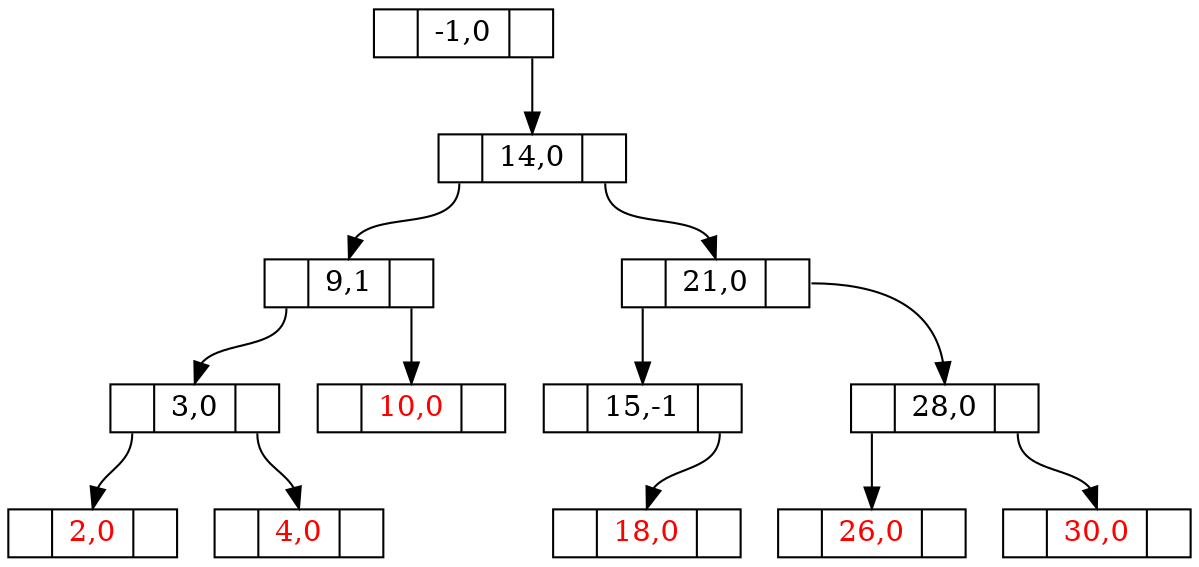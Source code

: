 digraph G {
node [shape = record, height = .1, color = "black"];
-1[label = "<L> |<D> -1,0|<R> "];
14[label = "<L> |<D> 14,0|<R> "];
9[label = "<L> |<D> 9,1|<R> "];
21[label = "<L> |<D> 21,0|<R> "];
3[label = "<L> |<D> 3,0|<R> "];
10[label = "<L> |<D> 10,0|<R> ",fontcolor="red"];
15[label = "<L> |<D> 15,-1|<R> "];
28[label = "<L> |<D> 28,0|<R> "];
2[label = "<L> |<D> 2,0|<R> ",fontcolor="red"];
4[label = "<L> |<D> 4,0|<R> ",fontcolor="red"];
18[label = "<L> |<D> 18,0|<R> ",fontcolor="red"];
26[label = "<L> |<D> 26,0|<R> ",fontcolor="red"];
30[label = "<L> |<D> 30,0|<R> ",fontcolor="red"];
"-1":R -> "14":D;
"14":L -> "9":D;
"14":R -> "21":D;
"9":L -> "3":D;
"9":R -> "10":D;
"21":L -> "15":D;
"21":R -> "28":D;
"3":L -> "2":D;
"3":R -> "4":D;
"15":R -> "18":D;
"28":L -> "26":D;
"28":R -> "30":D;
}
